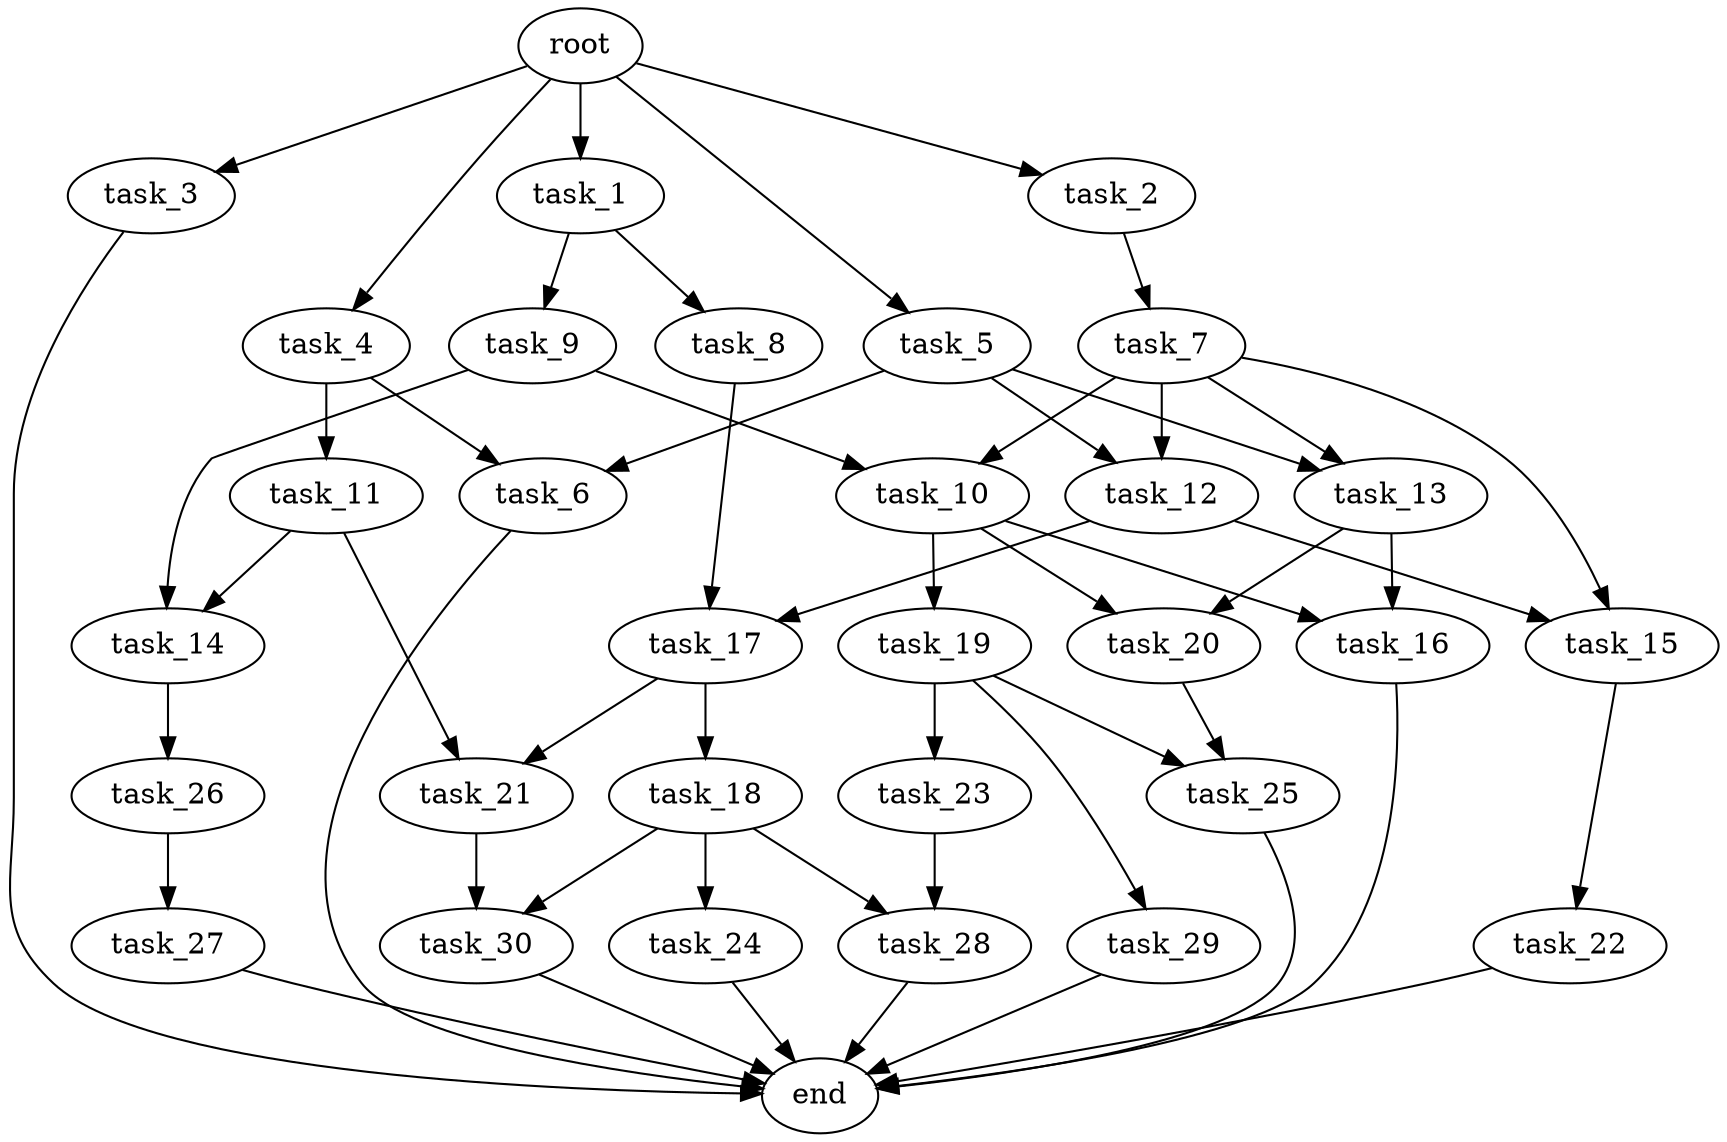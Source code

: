 digraph G {
  root [size="0.000000e+00"];
  task_1 [size="9.675349e+10"];
  task_2 [size="2.209732e+10"];
  task_3 [size="5.655937e+10"];
  task_4 [size="9.366941e+10"];
  task_5 [size="1.407293e+10"];
  task_6 [size="7.453688e+10"];
  task_7 [size="2.380721e+10"];
  task_8 [size="9.823814e+10"];
  task_9 [size="1.679706e+10"];
  task_10 [size="8.853317e+10"];
  task_11 [size="8.881714e+09"];
  task_12 [size="7.089949e+10"];
  task_13 [size="6.391388e+10"];
  task_14 [size="8.866648e+10"];
  task_15 [size="4.466853e+10"];
  task_16 [size="2.652859e+10"];
  task_17 [size="2.496159e+10"];
  task_18 [size="6.788800e+09"];
  task_19 [size="2.567323e+10"];
  task_20 [size="1.081238e+10"];
  task_21 [size="1.381029e+08"];
  task_22 [size="3.859985e+10"];
  task_23 [size="7.326112e+10"];
  task_24 [size="9.691049e+10"];
  task_25 [size="8.845635e+10"];
  task_26 [size="4.931327e+10"];
  task_27 [size="3.787747e+10"];
  task_28 [size="5.460694e+10"];
  task_29 [size="1.015184e+10"];
  task_30 [size="4.795413e+10"];
  end [size="0.000000e+00"];

  root -> task_1 [size="1.000000e-12"];
  root -> task_2 [size="1.000000e-12"];
  root -> task_3 [size="1.000000e-12"];
  root -> task_4 [size="1.000000e-12"];
  root -> task_5 [size="1.000000e-12"];
  task_1 -> task_8 [size="9.823814e+08"];
  task_1 -> task_9 [size="1.679706e+08"];
  task_2 -> task_7 [size="2.380721e+08"];
  task_3 -> end [size="1.000000e-12"];
  task_4 -> task_6 [size="3.726844e+08"];
  task_4 -> task_11 [size="8.881714e+07"];
  task_5 -> task_6 [size="3.726844e+08"];
  task_5 -> task_12 [size="3.544975e+08"];
  task_5 -> task_13 [size="3.195694e+08"];
  task_6 -> end [size="1.000000e-12"];
  task_7 -> task_10 [size="4.426659e+08"];
  task_7 -> task_12 [size="3.544975e+08"];
  task_7 -> task_13 [size="3.195694e+08"];
  task_7 -> task_15 [size="2.233426e+08"];
  task_8 -> task_17 [size="1.248080e+08"];
  task_9 -> task_10 [size="4.426659e+08"];
  task_9 -> task_14 [size="4.433324e+08"];
  task_10 -> task_16 [size="1.326430e+08"];
  task_10 -> task_19 [size="2.567323e+08"];
  task_10 -> task_20 [size="5.406190e+07"];
  task_11 -> task_14 [size="4.433324e+08"];
  task_11 -> task_21 [size="6.905147e+05"];
  task_12 -> task_15 [size="2.233426e+08"];
  task_12 -> task_17 [size="1.248080e+08"];
  task_13 -> task_16 [size="1.326430e+08"];
  task_13 -> task_20 [size="5.406190e+07"];
  task_14 -> task_26 [size="4.931327e+08"];
  task_15 -> task_22 [size="3.859985e+08"];
  task_16 -> end [size="1.000000e-12"];
  task_17 -> task_18 [size="6.788800e+07"];
  task_17 -> task_21 [size="6.905147e+05"];
  task_18 -> task_24 [size="9.691049e+08"];
  task_18 -> task_28 [size="2.730347e+08"];
  task_18 -> task_30 [size="2.397707e+08"];
  task_19 -> task_23 [size="7.326112e+08"];
  task_19 -> task_25 [size="4.422818e+08"];
  task_19 -> task_29 [size="1.015184e+08"];
  task_20 -> task_25 [size="4.422818e+08"];
  task_21 -> task_30 [size="2.397707e+08"];
  task_22 -> end [size="1.000000e-12"];
  task_23 -> task_28 [size="2.730347e+08"];
  task_24 -> end [size="1.000000e-12"];
  task_25 -> end [size="1.000000e-12"];
  task_26 -> task_27 [size="3.787747e+08"];
  task_27 -> end [size="1.000000e-12"];
  task_28 -> end [size="1.000000e-12"];
  task_29 -> end [size="1.000000e-12"];
  task_30 -> end [size="1.000000e-12"];
}
